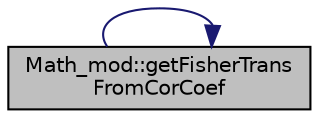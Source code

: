 digraph "Math_mod::getFisherTransFromCorCoef"
{
 // LATEX_PDF_SIZE
  edge [fontname="Helvetica",fontsize="10",labelfontname="Helvetica",labelfontsize="10"];
  node [fontname="Helvetica",fontsize="10",shape=record];
  rankdir="LR";
  Node1 [label="Math_mod::getFisherTrans\lFromCorCoef",height=0.2,width=0.4,color="black", fillcolor="grey75", style="filled", fontcolor="black",tooltip="Return Fisher z-transformation of an input correlation coefficient (-1 < corCoef < 1)."];
  Node1 -> Node1 [color="midnightblue",fontsize="10",style="solid",fontname="Helvetica"];
}
